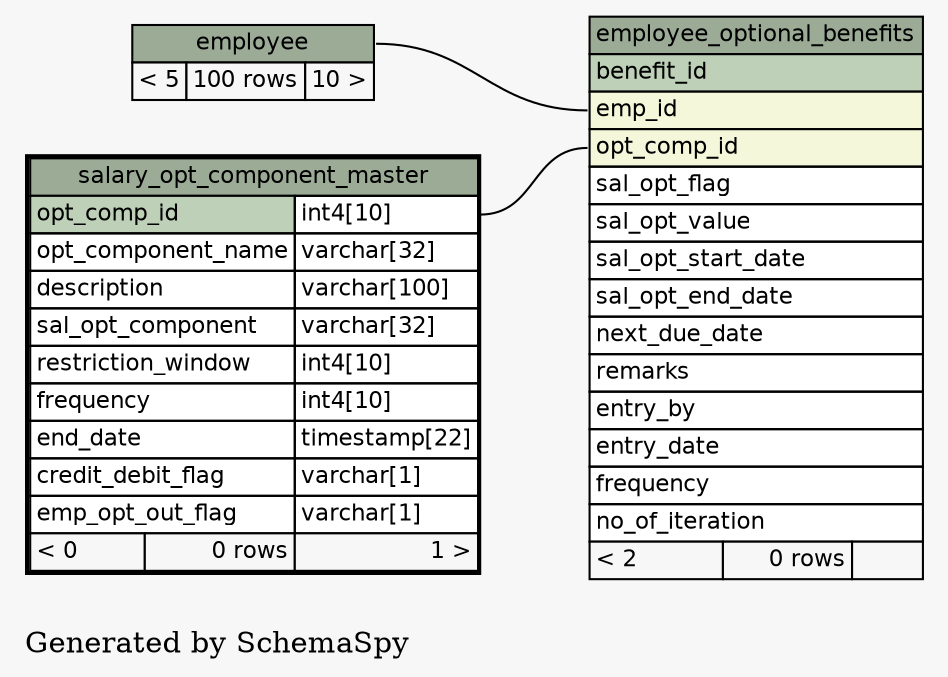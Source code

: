 // dot 2.38.0 on Windows 7 6.1
digraph "twoDegreesRelationshipsGraph" {
  graph [
    rankdir="RL"
    bgcolor="#f7f7f7"
    label="\nGenerated by SchemaSpy"
    labeljust="l"
  ];
  node [
    fontname="Helvetica"
    fontsize="11"
    shape="plaintext"
  ];
  edge [
    arrowsize="0.8"
  ];
  "employee_optional_benefits":"emp_id":w -> "employee":"employee.heading":e [arrowtail=crowodot arrowhead=none];
  "employee_optional_benefits":"opt_comp_id":w -> "salary_opt_component_master":"opt_comp_id.type":e [arrowtail=crowodot arrowhead=none];
  "employee" [
    label=<
    <TABLE BORDER="0" CELLBORDER="1" CELLSPACING="0" BGCOLOR="#ffffff">
      <TR><TD PORT="employee.heading" COLSPAN="3" BGCOLOR="#9bab96" ALIGN="CENTER">employee</TD></TR>
      <TR><TD ALIGN="LEFT" BGCOLOR="#f7f7f7">&lt; 5</TD><TD ALIGN="RIGHT" BGCOLOR="#f7f7f7">100 rows</TD><TD ALIGN="RIGHT" BGCOLOR="#f7f7f7">10 &gt;</TD></TR>
    </TABLE>>
    URL="employee.html#graph"
    tooltip="employee"
  ];
  "employee_optional_benefits" [
    label=<
    <TABLE BORDER="0" CELLBORDER="1" CELLSPACING="0" BGCOLOR="#ffffff">
      <TR><TD PORT="employee_optional_benefits.heading" COLSPAN="3" BGCOLOR="#9bab96" ALIGN="CENTER">employee_optional_benefits</TD></TR>
      <TR><TD PORT="benefit_id" COLSPAN="3" BGCOLOR="#bed1b8" ALIGN="LEFT">benefit_id</TD></TR>
      <TR><TD PORT="emp_id" COLSPAN="3" BGCOLOR="#f4f7da" ALIGN="LEFT">emp_id</TD></TR>
      <TR><TD PORT="opt_comp_id" COLSPAN="3" BGCOLOR="#f4f7da" ALIGN="LEFT">opt_comp_id</TD></TR>
      <TR><TD PORT="sal_opt_flag" COLSPAN="3" ALIGN="LEFT">sal_opt_flag</TD></TR>
      <TR><TD PORT="sal_opt_value" COLSPAN="3" ALIGN="LEFT">sal_opt_value</TD></TR>
      <TR><TD PORT="sal_opt_start_date" COLSPAN="3" ALIGN="LEFT">sal_opt_start_date</TD></TR>
      <TR><TD PORT="sal_opt_end_date" COLSPAN="3" ALIGN="LEFT">sal_opt_end_date</TD></TR>
      <TR><TD PORT="next_due_date" COLSPAN="3" ALIGN="LEFT">next_due_date</TD></TR>
      <TR><TD PORT="remarks" COLSPAN="3" ALIGN="LEFT">remarks</TD></TR>
      <TR><TD PORT="entry_by" COLSPAN="3" ALIGN="LEFT">entry_by</TD></TR>
      <TR><TD PORT="entry_date" COLSPAN="3" ALIGN="LEFT">entry_date</TD></TR>
      <TR><TD PORT="frequency" COLSPAN="3" ALIGN="LEFT">frequency</TD></TR>
      <TR><TD PORT="no_of_iteration" COLSPAN="3" ALIGN="LEFT">no_of_iteration</TD></TR>
      <TR><TD ALIGN="LEFT" BGCOLOR="#f7f7f7">&lt; 2</TD><TD ALIGN="RIGHT" BGCOLOR="#f7f7f7">0 rows</TD><TD ALIGN="RIGHT" BGCOLOR="#f7f7f7">  </TD></TR>
    </TABLE>>
    URL="employee_optional_benefits.html#graph"
    tooltip="employee_optional_benefits"
  ];
  "salary_opt_component_master" [
    label=<
    <TABLE BORDER="2" CELLBORDER="1" CELLSPACING="0" BGCOLOR="#ffffff">
      <TR><TD PORT="salary_opt_component_master.heading" COLSPAN="3" BGCOLOR="#9bab96" ALIGN="CENTER">salary_opt_component_master</TD></TR>
      <TR><TD PORT="opt_comp_id" COLSPAN="2" BGCOLOR="#bed1b8" ALIGN="LEFT">opt_comp_id</TD><TD PORT="opt_comp_id.type" ALIGN="LEFT">int4[10]</TD></TR>
      <TR><TD PORT="opt_component_name" COLSPAN="2" ALIGN="LEFT">opt_component_name</TD><TD PORT="opt_component_name.type" ALIGN="LEFT">varchar[32]</TD></TR>
      <TR><TD PORT="description" COLSPAN="2" ALIGN="LEFT">description</TD><TD PORT="description.type" ALIGN="LEFT">varchar[100]</TD></TR>
      <TR><TD PORT="sal_opt_component" COLSPAN="2" ALIGN="LEFT">sal_opt_component</TD><TD PORT="sal_opt_component.type" ALIGN="LEFT">varchar[32]</TD></TR>
      <TR><TD PORT="restriction_window" COLSPAN="2" ALIGN="LEFT">restriction_window</TD><TD PORT="restriction_window.type" ALIGN="LEFT">int4[10]</TD></TR>
      <TR><TD PORT="frequency" COLSPAN="2" ALIGN="LEFT">frequency</TD><TD PORT="frequency.type" ALIGN="LEFT">int4[10]</TD></TR>
      <TR><TD PORT="end_date" COLSPAN="2" ALIGN="LEFT">end_date</TD><TD PORT="end_date.type" ALIGN="LEFT">timestamp[22]</TD></TR>
      <TR><TD PORT="credit_debit_flag" COLSPAN="2" ALIGN="LEFT">credit_debit_flag</TD><TD PORT="credit_debit_flag.type" ALIGN="LEFT">varchar[1]</TD></TR>
      <TR><TD PORT="emp_opt_out_flag" COLSPAN="2" ALIGN="LEFT">emp_opt_out_flag</TD><TD PORT="emp_opt_out_flag.type" ALIGN="LEFT">varchar[1]</TD></TR>
      <TR><TD ALIGN="LEFT" BGCOLOR="#f7f7f7">&lt; 0</TD><TD ALIGN="RIGHT" BGCOLOR="#f7f7f7">0 rows</TD><TD ALIGN="RIGHT" BGCOLOR="#f7f7f7">1 &gt;</TD></TR>
    </TABLE>>
    URL="salary_opt_component_master.html#"
    tooltip="salary_opt_component_master"
  ];
}
